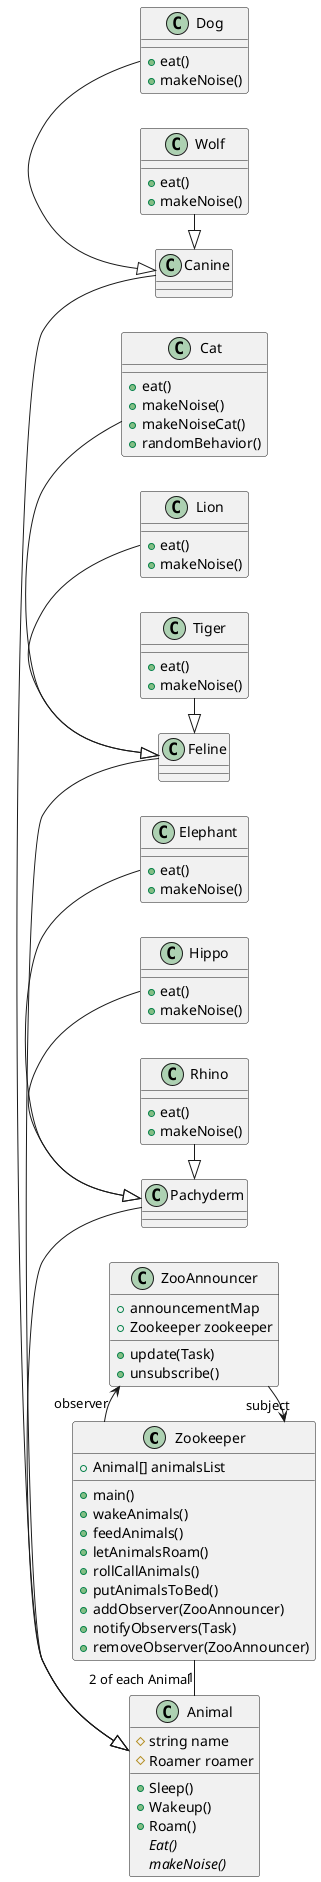 @startuml Q2-With-Observer
left to right direction

Zookeeper "1" - "2 of each Animal" Animal

Zookeeper : {field} +Animal[] animalsList
Zookeeper : +main()
Zookeeper : +wakeAnimals()
Zookeeper : +feedAnimals()
Zookeeper : +letAnimalsRoam()
Zookeeper : +rollCallAnimals()
Zookeeper : +putAnimalsToBed()
Zookeeper : +addObserver(ZooAnnouncer)
Zookeeper : +notifyObservers(Task)
Zookeeper : +removeObserver(ZooAnnouncer)

ZooAnnouncer : {field} +announcementMap
ZooAnnouncer : {field} +Zookeeper zookeeper
ZooAnnouncer : +update(Task)
ZooAnnouncer : +unsubscribe()

ZooAnnouncer -> "subject" Zookeeper
Zookeeper -> "observer" ZooAnnouncer

Animal : {field} #string name
Animal : {field} #Roamer roamer
Animal : +Sleep()
Animal : +Wakeup()
Animal : +Roam()
Animal : {abstract} Eat()
Animal : {abstract} makeNoise()

Canine -|> Animal
Feline -|> Animal
Pachyderm -|> Animal

Dog -|> Canine
Wolf -|> Canine

Cat -|> Feline
Lion -|> Feline
Tiger -|> Feline

Elephant -|> Pachyderm
Hippo -|> Pachyderm
Rhino -|> Pachyderm

Dog : +eat()
Dog : +makeNoise()

Wolf : +eat()
Wolf : +makeNoise()

Cat : +eat()
Cat : +makeNoise()
Cat : +makeNoiseCat()
Cat : +randomBehavior()

Lion : +eat()
Lion : +makeNoise()

Tiger : +eat()
Tiger : +makeNoise()

Elephant : +eat()
Elephant : +makeNoise()

Hippo : +eat()
Hippo : +makeNoise()

Rhino : +eat()
Rhino : +makeNoise()


@enduml